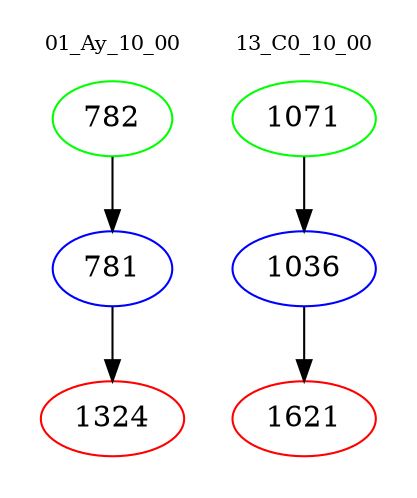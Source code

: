 digraph{
subgraph cluster_0 {
color = white
label = "01_Ay_10_00";
fontsize=10;
T0_782 [label="782", color="green"]
T0_782 -> T0_781 [color="black"]
T0_781 [label="781", color="blue"]
T0_781 -> T0_1324 [color="black"]
T0_1324 [label="1324", color="red"]
}
subgraph cluster_1 {
color = white
label = "13_C0_10_00";
fontsize=10;
T1_1071 [label="1071", color="green"]
T1_1071 -> T1_1036 [color="black"]
T1_1036 [label="1036", color="blue"]
T1_1036 -> T1_1621 [color="black"]
T1_1621 [label="1621", color="red"]
}
}
